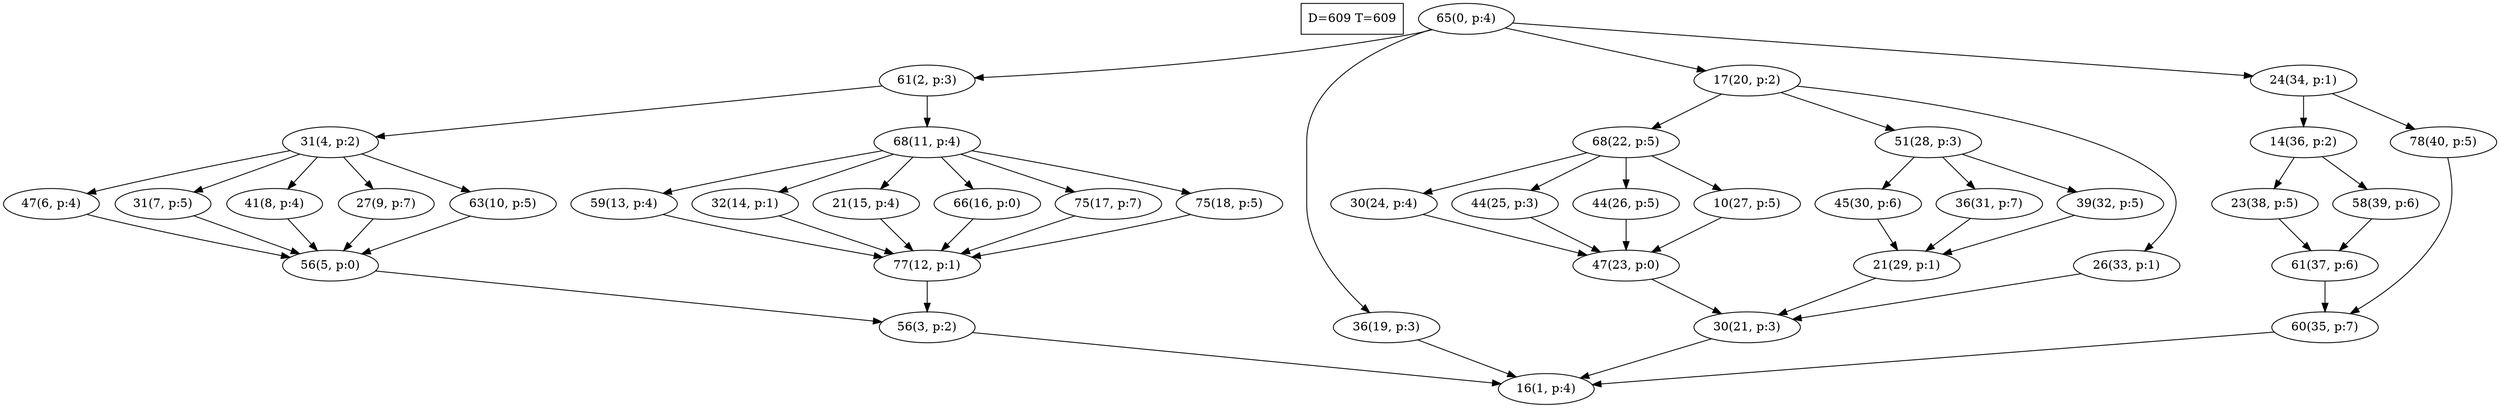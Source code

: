 digraph Task {
i [shape=box, label="D=609 T=609"]; 
0 [label="65(0, p:4)"];
1 [label="16(1, p:4)"];
2 [label="61(2, p:3)"];
3 [label="56(3, p:2)"];
4 [label="31(4, p:2)"];
5 [label="56(5, p:0)"];
6 [label="47(6, p:4)"];
7 [label="31(7, p:5)"];
8 [label="41(8, p:4)"];
9 [label="27(9, p:7)"];
10 [label="63(10, p:5)"];
11 [label="68(11, p:4)"];
12 [label="77(12, p:1)"];
13 [label="59(13, p:4)"];
14 [label="32(14, p:1)"];
15 [label="21(15, p:4)"];
16 [label="66(16, p:0)"];
17 [label="75(17, p:7)"];
18 [label="75(18, p:5)"];
19 [label="36(19, p:3)"];
20 [label="17(20, p:2)"];
21 [label="30(21, p:3)"];
22 [label="68(22, p:5)"];
23 [label="47(23, p:0)"];
24 [label="30(24, p:4)"];
25 [label="44(25, p:3)"];
26 [label="44(26, p:5)"];
27 [label="10(27, p:5)"];
28 [label="51(28, p:3)"];
29 [label="21(29, p:1)"];
30 [label="45(30, p:6)"];
31 [label="36(31, p:7)"];
32 [label="39(32, p:5)"];
33 [label="26(33, p:1)"];
34 [label="24(34, p:1)"];
35 [label="60(35, p:7)"];
36 [label="14(36, p:2)"];
37 [label="61(37, p:6)"];
38 [label="23(38, p:5)"];
39 [label="58(39, p:6)"];
40 [label="78(40, p:5)"];
0 -> 2;
0 -> 19;
0 -> 20;
0 -> 34;
2 -> 4;
2 -> 11;
3 -> 1;
4 -> 6;
4 -> 7;
4 -> 8;
4 -> 9;
4 -> 10;
5 -> 3;
6 -> 5;
7 -> 5;
8 -> 5;
9 -> 5;
10 -> 5;
11 -> 13;
11 -> 14;
11 -> 15;
11 -> 16;
11 -> 17;
11 -> 18;
12 -> 3;
13 -> 12;
14 -> 12;
15 -> 12;
16 -> 12;
17 -> 12;
18 -> 12;
19 -> 1;
20 -> 22;
20 -> 28;
20 -> 33;
21 -> 1;
22 -> 24;
22 -> 25;
22 -> 26;
22 -> 27;
23 -> 21;
24 -> 23;
25 -> 23;
26 -> 23;
27 -> 23;
28 -> 30;
28 -> 31;
28 -> 32;
29 -> 21;
30 -> 29;
31 -> 29;
32 -> 29;
33 -> 21;
34 -> 36;
34 -> 40;
35 -> 1;
36 -> 38;
36 -> 39;
37 -> 35;
38 -> 37;
39 -> 37;
40 -> 35;
}
